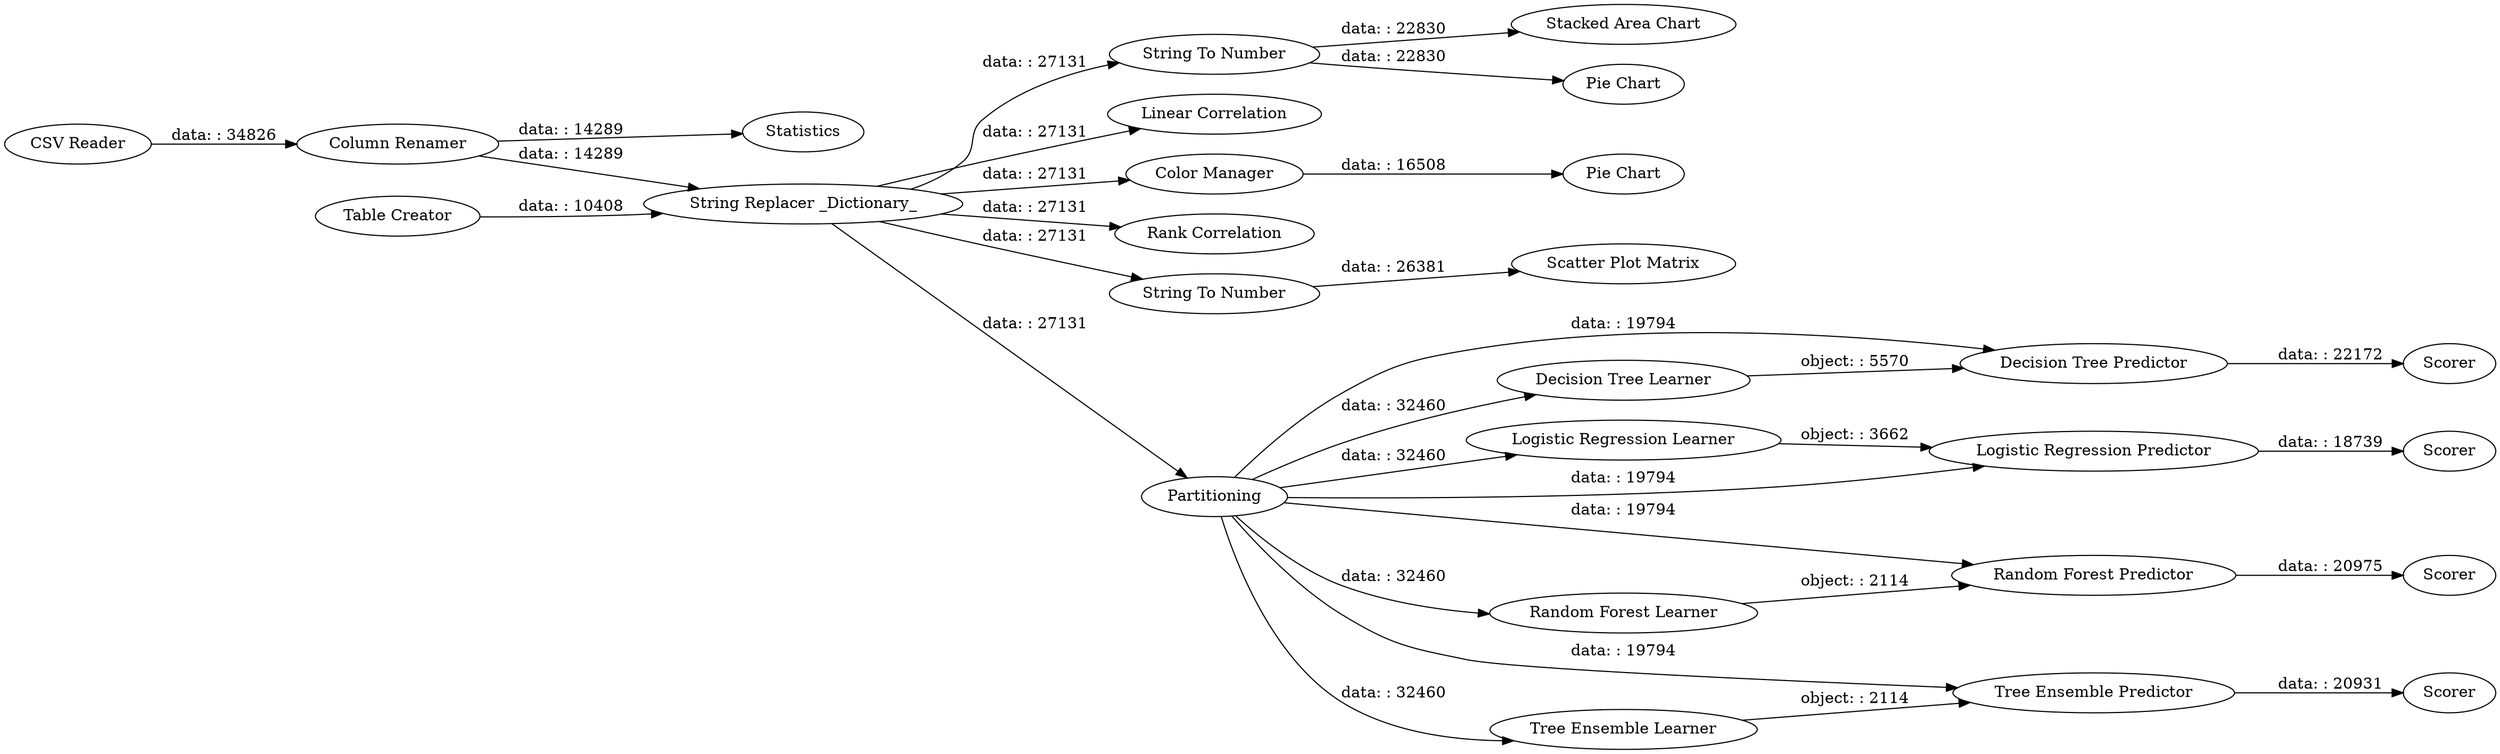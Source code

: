 digraph {
	"-7197960669047401071_20" [label="Tree Ensemble Predictor"]
	"-7197960669047401071_6" [label="Random Forest Learner"]
	"-7197960669047401071_11" [label=Scorer]
	"-7197960669047401071_21" [label=Scorer]
	"-7197960669047401071_34" [label="String To Number"]
	"-7197960669047401071_26" [label="Linear Correlation"]
	"-7197960669047401071_35" [label="Pie Chart"]
	"-7197960669047401071_36" [label="Color Manager"]
	"-7197960669047401071_4" [label="String Replacer _Dictionary_"]
	"-7197960669047401071_38" [label="Rank Correlation"]
	"-7197960669047401071_19" [label="Tree Ensemble Learner"]
	"-7197960669047401071_10" [label="Logistic Regression Predictor"]
	"-7197960669047401071_9" [label="Logistic Regression Learner"]
	"-7197960669047401071_12" [label="Decision Tree Predictor"]
	"-7197960669047401071_30" [label="Scatter Plot Matrix"]
	"-7197960669047401071_33" [label="Stacked Area Chart"]
	"-7197960669047401071_5" [label="Random Forest Predictor"]
	"-7197960669047401071_14" [label=Scorer]
	"-7197960669047401071_29" [label="String To Number"]
	"-7197960669047401071_25" [label="CSV Reader"]
	"-7197960669047401071_7" [label=Partitioning]
	"-7197960669047401071_8" [label=Scorer]
	"-7197960669047401071_2" [label=Statistics]
	"-7197960669047401071_37" [label="Pie Chart"]
	"-7197960669047401071_24" [label="Column Renamer"]
	"-7197960669047401071_13" [label="Decision Tree Learner"]
	"-7197960669047401071_3" [label="Table Creator"]
	"-7197960669047401071_4" -> "-7197960669047401071_36" [label="data: : 27131"]
	"-7197960669047401071_6" -> "-7197960669047401071_5" [label="object: : 2114"]
	"-7197960669047401071_25" -> "-7197960669047401071_24" [label="data: : 34826"]
	"-7197960669047401071_7" -> "-7197960669047401071_10" [label="data: : 19794"]
	"-7197960669047401071_4" -> "-7197960669047401071_34" [label="data: : 27131"]
	"-7197960669047401071_20" -> "-7197960669047401071_21" [label="data: : 20931"]
	"-7197960669047401071_13" -> "-7197960669047401071_12" [label="object: : 5570"]
	"-7197960669047401071_24" -> "-7197960669047401071_4" [label="data: : 14289"]
	"-7197960669047401071_7" -> "-7197960669047401071_6" [label="data: : 32460"]
	"-7197960669047401071_7" -> "-7197960669047401071_5" [label="data: : 19794"]
	"-7197960669047401071_9" -> "-7197960669047401071_10" [label="object: : 3662"]
	"-7197960669047401071_19" -> "-7197960669047401071_20" [label="object: : 2114"]
	"-7197960669047401071_34" -> "-7197960669047401071_37" [label="data: : 22830"]
	"-7197960669047401071_12" -> "-7197960669047401071_14" [label="data: : 22172"]
	"-7197960669047401071_10" -> "-7197960669047401071_11" [label="data: : 18739"]
	"-7197960669047401071_7" -> "-7197960669047401071_20" [label="data: : 19794"]
	"-7197960669047401071_4" -> "-7197960669047401071_7" [label="data: : 27131"]
	"-7197960669047401071_7" -> "-7197960669047401071_9" [label="data: : 32460"]
	"-7197960669047401071_36" -> "-7197960669047401071_35" [label="data: : 16508"]
	"-7197960669047401071_4" -> "-7197960669047401071_29" [label="data: : 27131"]
	"-7197960669047401071_7" -> "-7197960669047401071_12" [label="data: : 19794"]
	"-7197960669047401071_34" -> "-7197960669047401071_33" [label="data: : 22830"]
	"-7197960669047401071_7" -> "-7197960669047401071_13" [label="data: : 32460"]
	"-7197960669047401071_24" -> "-7197960669047401071_2" [label="data: : 14289"]
	"-7197960669047401071_5" -> "-7197960669047401071_8" [label="data: : 20975"]
	"-7197960669047401071_4" -> "-7197960669047401071_26" [label="data: : 27131"]
	"-7197960669047401071_29" -> "-7197960669047401071_30" [label="data: : 26381"]
	"-7197960669047401071_3" -> "-7197960669047401071_4" [label="data: : 10408"]
	"-7197960669047401071_7" -> "-7197960669047401071_19" [label="data: : 32460"]
	"-7197960669047401071_4" -> "-7197960669047401071_38" [label="data: : 27131"]
	rankdir=LR
}
